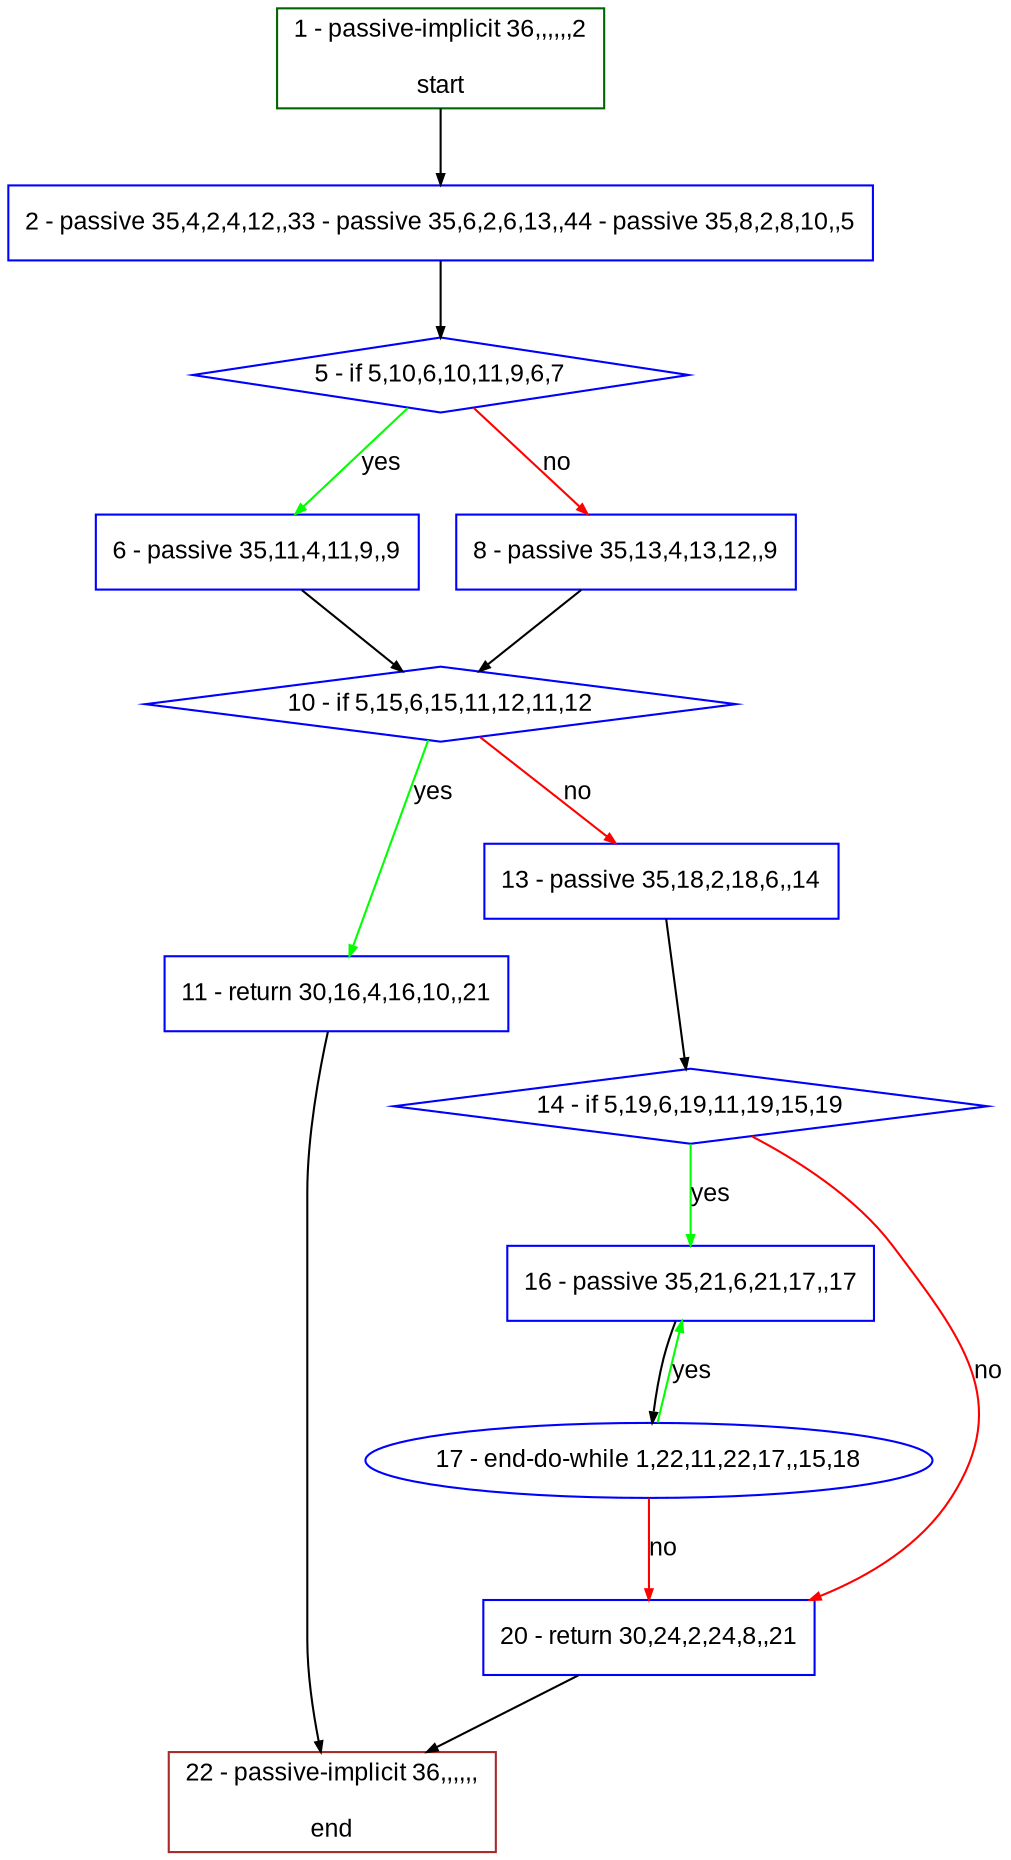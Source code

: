 digraph "" {
  graph [bgcolor="white", fillcolor="#FFFFCC", pack="true", packmode="clust", fontname="Arial", label="", fontsize="12", compound="true", style="rounded,filled"];
  node [node_initialized="no", fillcolor="white", fontname="Arial", label="", color="grey", fontsize="12", fixedsize="false", compound="true", shape="rectangle", style="filled"];
  edge [arrowtail="none", lhead="", fontcolor="black", fontname="Arial", label="", color="black", fontsize="12", arrowhead="normal", arrowsize="0.5", compound="true", ltail="", dir="forward"];
  __N1 [fillcolor="#ffffff", label="2 - passive 35,4,2,4,12,,33 - passive 35,6,2,6,13,,44 - passive 35,8,2,8,10,,5", color="#0000ff", shape="box", style="filled"];
  __N2 [fillcolor="#ffffff", label="1 - passive-implicit 36,,,,,,2\n\nstart", color="#006400", shape="box", style="filled"];
  __N3 [fillcolor="#ffffff", label="5 - if 5,10,6,10,11,9,6,7", color="#0000ff", shape="diamond", style="filled"];
  __N4 [fillcolor="#ffffff", label="6 - passive 35,11,4,11,9,,9", color="#0000ff", shape="box", style="filled"];
  __N5 [fillcolor="#ffffff", label="8 - passive 35,13,4,13,12,,9", color="#0000ff", shape="box", style="filled"];
  __N6 [fillcolor="#ffffff", label="10 - if 5,15,6,15,11,12,11,12", color="#0000ff", shape="diamond", style="filled"];
  __N7 [fillcolor="#ffffff", label="11 - return 30,16,4,16,10,,21", color="#0000ff", shape="box", style="filled"];
  __N8 [fillcolor="#ffffff", label="13 - passive 35,18,2,18,6,,14", color="#0000ff", shape="box", style="filled"];
  __N9 [fillcolor="#ffffff", label="22 - passive-implicit 36,,,,,,\n\nend", color="#a52a2a", shape="box", style="filled"];
  __N10 [fillcolor="#ffffff", label="14 - if 5,19,6,19,11,19,15,19", color="#0000ff", shape="diamond", style="filled"];
  __N11 [fillcolor="#ffffff", label="16 - passive 35,21,6,21,17,,17", color="#0000ff", shape="box", style="filled"];
  __N12 [fillcolor="#ffffff", label="20 - return 30,24,2,24,8,,21", color="#0000ff", shape="box", style="filled"];
  __N13 [fillcolor="#ffffff", label="17 - end-do-while 1,22,11,22,17,,15,18", color="#0000ff", shape="oval", style="filled"];
  __N2 -> __N1 [arrowtail="none", color="#000000", label="", arrowhead="normal", dir="forward"];
  __N1 -> __N3 [arrowtail="none", color="#000000", label="", arrowhead="normal", dir="forward"];
  __N3 -> __N4 [arrowtail="none", color="#00ff00", label="yes", arrowhead="normal", dir="forward"];
  __N3 -> __N5 [arrowtail="none", color="#ff0000", label="no", arrowhead="normal", dir="forward"];
  __N4 -> __N6 [arrowtail="none", color="#000000", label="", arrowhead="normal", dir="forward"];
  __N5 -> __N6 [arrowtail="none", color="#000000", label="", arrowhead="normal", dir="forward"];
  __N6 -> __N7 [arrowtail="none", color="#00ff00", label="yes", arrowhead="normal", dir="forward"];
  __N6 -> __N8 [arrowtail="none", color="#ff0000", label="no", arrowhead="normal", dir="forward"];
  __N7 -> __N9 [arrowtail="none", color="#000000", label="", arrowhead="normal", dir="forward"];
  __N8 -> __N10 [arrowtail="none", color="#000000", label="", arrowhead="normal", dir="forward"];
  __N10 -> __N11 [arrowtail="none", color="#00ff00", label="yes", arrowhead="normal", dir="forward"];
  __N10 -> __N12 [arrowtail="none", color="#ff0000", label="no", arrowhead="normal", dir="forward"];
  __N11 -> __N13 [arrowtail="none", color="#000000", label="", arrowhead="normal", dir="forward"];
  __N13 -> __N11 [arrowtail="none", color="#00ff00", label="yes", arrowhead="normal", dir="forward"];
  __N13 -> __N12 [arrowtail="none", color="#ff0000", label="no", arrowhead="normal", dir="forward"];
  __N12 -> __N9 [arrowtail="none", color="#000000", label="", arrowhead="normal", dir="forward"];
}
